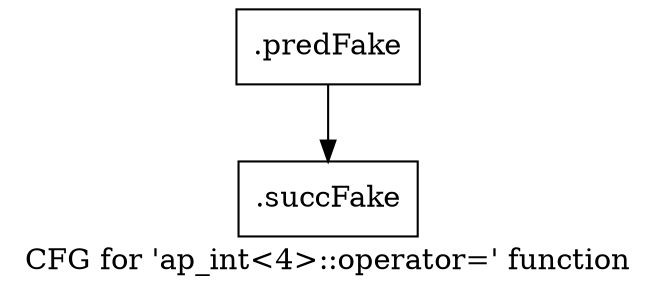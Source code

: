 digraph "CFG for 'ap_int\<4\>::operator=' function" {
	label="CFG for 'ap_int\<4\>::operator=' function";

	Node0x438e1e0 [shape=record,filename="",linenumber="",label="{.predFake}"];
	Node0x438e1e0 -> Node0x439da40[ callList="" memoryops="" filename="/media/miguel/NewVolume/Linux/Xilinx/Vitis_HLS/2020.2/include/ap_int.h" execusionnum="259"];
	Node0x439da40 [shape=record,filename="/media/miguel/NewVolume/Linux/Xilinx/Vitis_HLS/2020.2/include/ap_int.h",linenumber="181",label="{.succFake}"];
}
